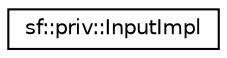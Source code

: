 digraph "Graphical Class Hierarchy"
{
 // LATEX_PDF_SIZE
  edge [fontname="Helvetica",fontsize="10",labelfontname="Helvetica",labelfontsize="10"];
  node [fontname="Helvetica",fontsize="10",shape=record];
  rankdir="LR";
  Node0 [label="sf::priv::InputImpl",height=0.2,width=0.4,color="black", fillcolor="white", style="filled",URL="$classsf_1_1priv_1_1InputImpl.html",tooltip="iOS implementation of inputs (keyboard + mouse)"];
}
